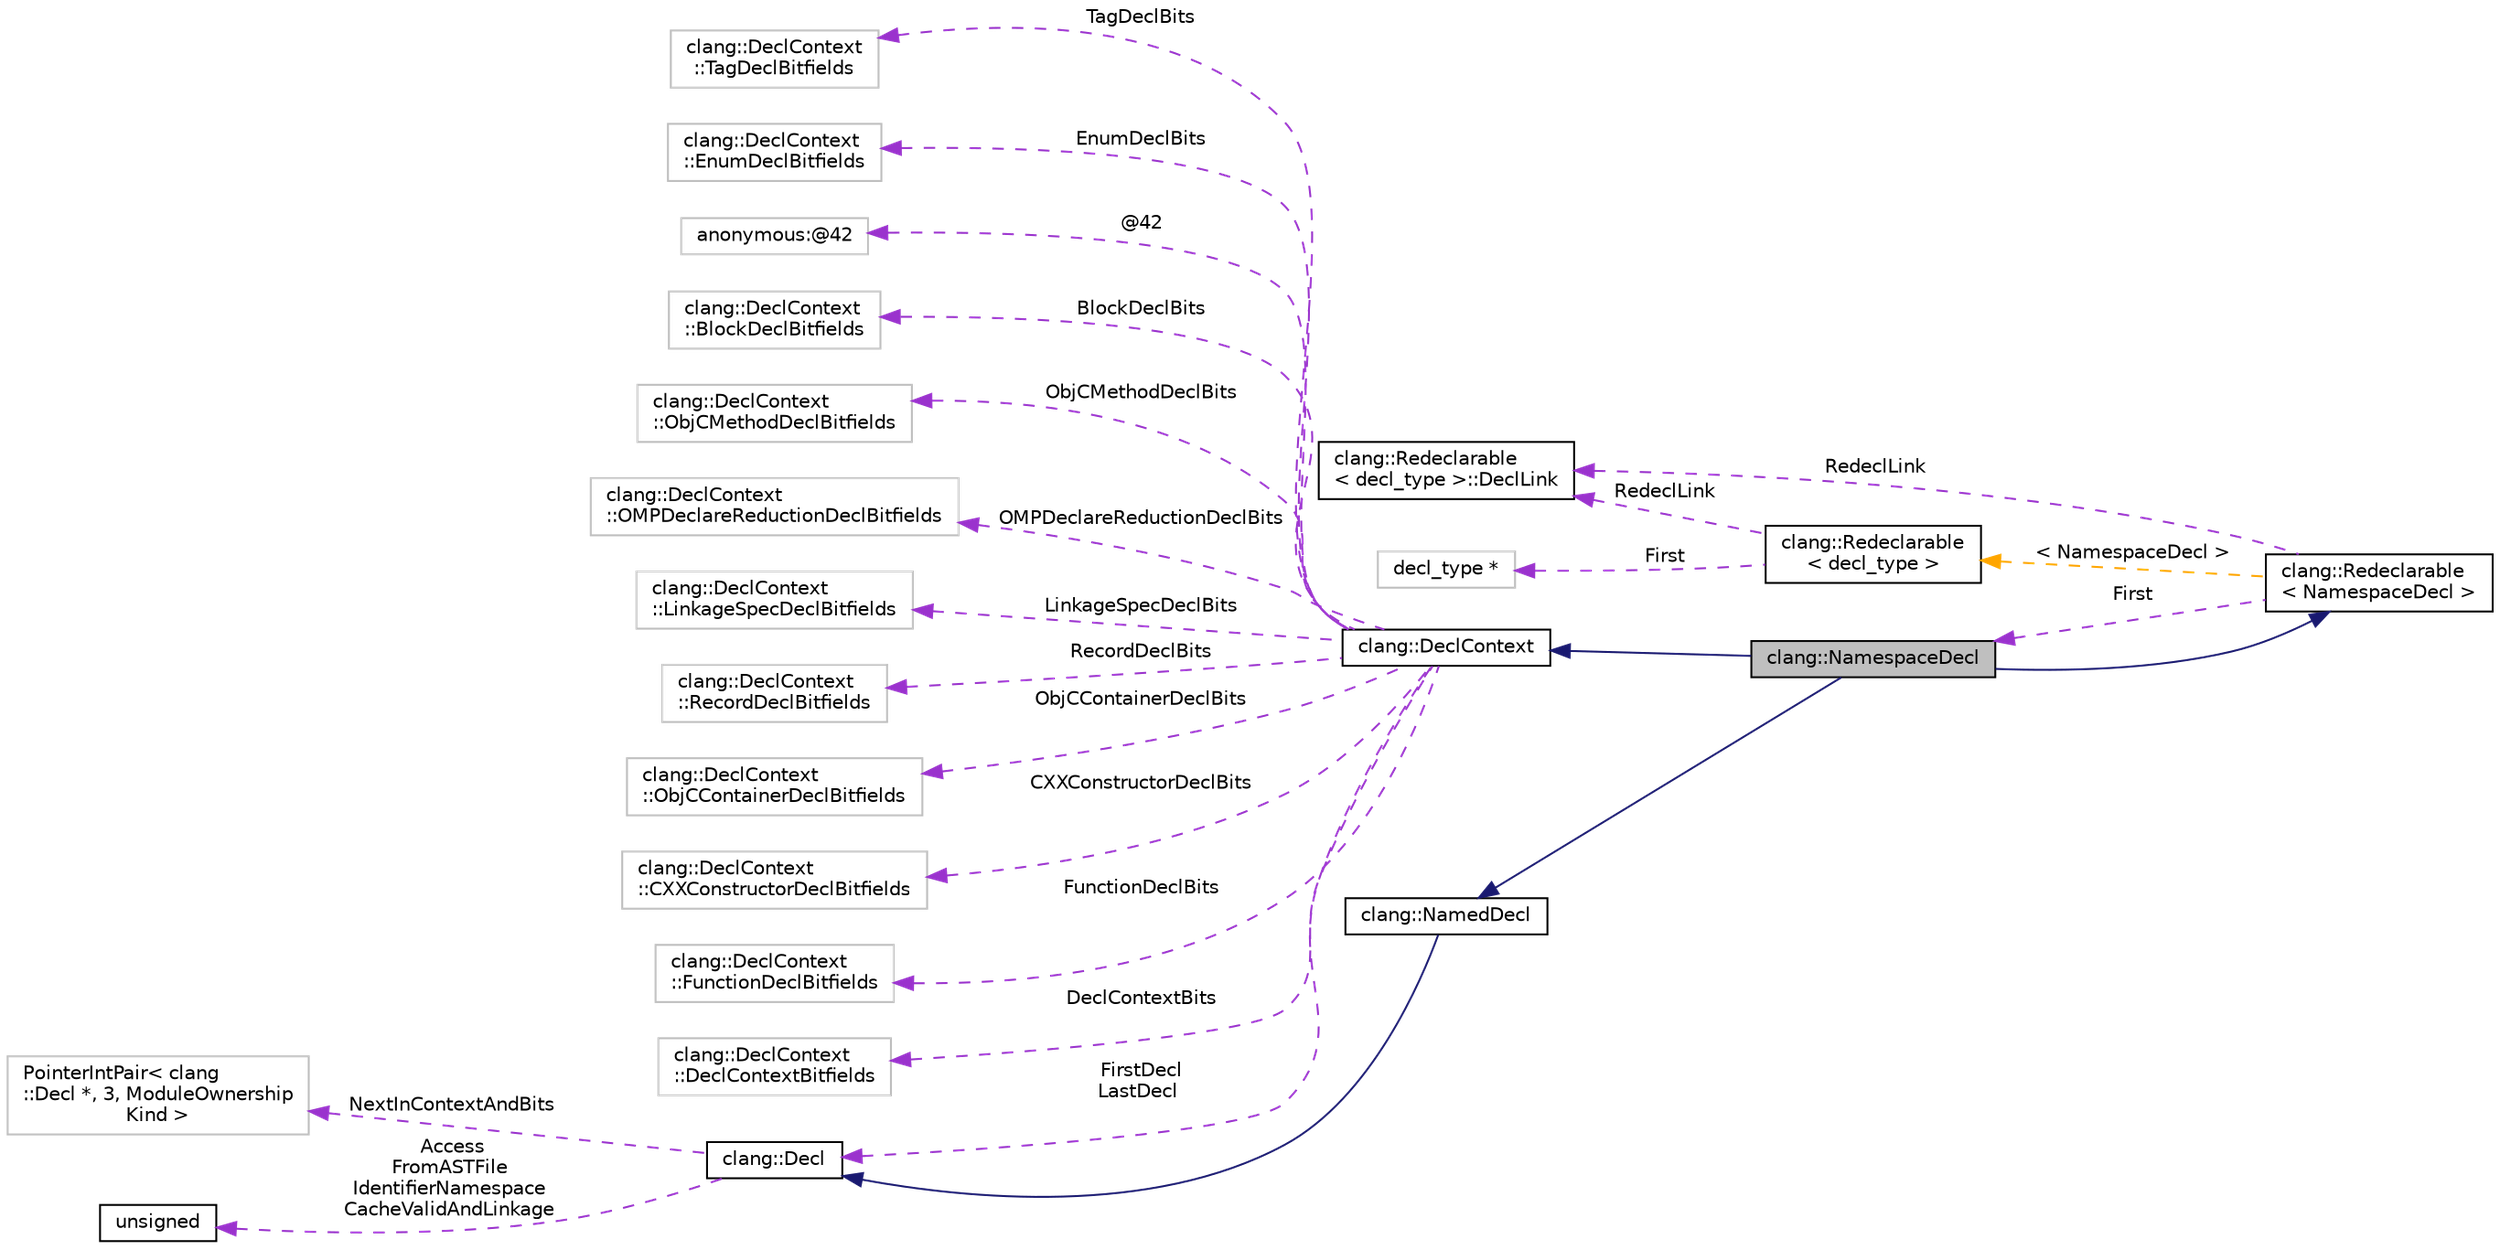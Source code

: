 digraph "clang::NamespaceDecl"
{
 // LATEX_PDF_SIZE
  bgcolor="transparent";
  edge [fontname="Helvetica",fontsize="10",labelfontname="Helvetica",labelfontsize="10"];
  node [fontname="Helvetica",fontsize="10",shape=record];
  rankdir="LR";
  Node1 [label="clang::NamespaceDecl",height=0.2,width=0.4,color="black", fillcolor="grey75", style="filled", fontcolor="black",tooltip="Represent a C++ namespace."];
  Node2 -> Node1 [dir="back",color="midnightblue",fontsize="10",style="solid",fontname="Helvetica"];
  Node2 [label="clang::NamedDecl",height=0.2,width=0.4,color="black",URL="$classclang_1_1NamedDecl.html",tooltip="This represents a decl that may have a name."];
  Node3 -> Node2 [dir="back",color="midnightblue",fontsize="10",style="solid",fontname="Helvetica"];
  Node3 [label="clang::Decl",height=0.2,width=0.4,color="black",URL="$classclang_1_1Decl.html",tooltip="Decl - This represents one declaration (or definition), e.g."];
  Node4 -> Node3 [dir="back",color="darkorchid3",fontsize="10",style="dashed",label=" NextInContextAndBits" ,fontname="Helvetica"];
  Node4 [label="PointerIntPair\< clang\l::Decl *, 3, ModuleOwnership\lKind \>",height=0.2,width=0.4,color="grey75",tooltip=" "];
  Node5 -> Node3 [dir="back",color="darkorchid3",fontsize="10",style="dashed",label=" Access\nFromASTFile\nIdentifierNamespace\nCacheValidAndLinkage" ,fontname="Helvetica"];
  Node5 [label="unsigned",height=0.2,width=0.4,color="black",URL="$classunsigned.html",tooltip=" "];
  Node6 -> Node1 [dir="back",color="midnightblue",fontsize="10",style="solid",fontname="Helvetica"];
  Node6 [label="clang::DeclContext",height=0.2,width=0.4,color="black",URL="$classclang_1_1DeclContext.html",tooltip="DeclContext - This is used only as base class of specific decl types that can act as declaration cont..."];
  Node7 -> Node6 [dir="back",color="darkorchid3",fontsize="10",style="dashed",label=" TagDeclBits" ,fontname="Helvetica"];
  Node7 [label="clang::DeclContext\l::TagDeclBitfields",height=0.2,width=0.4,color="grey75",tooltip="Stores the bits used by TagDecl."];
  Node8 -> Node6 [dir="back",color="darkorchid3",fontsize="10",style="dashed",label=" EnumDeclBits" ,fontname="Helvetica"];
  Node8 [label="clang::DeclContext\l::EnumDeclBitfields",height=0.2,width=0.4,color="grey75",tooltip="Stores the bits used by EnumDecl."];
  Node9 -> Node6 [dir="back",color="darkorchid3",fontsize="10",style="dashed",label=" @42" ,fontname="Helvetica"];
  Node9 [label="anonymous:@42",height=0.2,width=0.4,color="grey75",tooltip=" "];
  Node10 -> Node6 [dir="back",color="darkorchid3",fontsize="10",style="dashed",label=" BlockDeclBits" ,fontname="Helvetica"];
  Node10 [label="clang::DeclContext\l::BlockDeclBitfields",height=0.2,width=0.4,color="grey75",tooltip="Stores the bits used by BlockDecl."];
  Node11 -> Node6 [dir="back",color="darkorchid3",fontsize="10",style="dashed",label=" ObjCMethodDeclBits" ,fontname="Helvetica"];
  Node11 [label="clang::DeclContext\l::ObjCMethodDeclBitfields",height=0.2,width=0.4,color="grey75",tooltip="Stores the bits used by ObjCMethodDecl."];
  Node12 -> Node6 [dir="back",color="darkorchid3",fontsize="10",style="dashed",label=" OMPDeclareReductionDeclBits" ,fontname="Helvetica"];
  Node12 [label="clang::DeclContext\l::OMPDeclareReductionDeclBitfields",height=0.2,width=0.4,color="grey75",tooltip="Stores the bits used by OMPDeclareReductionDecl."];
  Node13 -> Node6 [dir="back",color="darkorchid3",fontsize="10",style="dashed",label=" LinkageSpecDeclBits" ,fontname="Helvetica"];
  Node13 [label="clang::DeclContext\l::LinkageSpecDeclBitfields",height=0.2,width=0.4,color="grey75",tooltip="Stores the bits used by LinkageSpecDecl."];
  Node14 -> Node6 [dir="back",color="darkorchid3",fontsize="10",style="dashed",label=" RecordDeclBits" ,fontname="Helvetica"];
  Node14 [label="clang::DeclContext\l::RecordDeclBitfields",height=0.2,width=0.4,color="grey75",tooltip="Stores the bits used by RecordDecl."];
  Node15 -> Node6 [dir="back",color="darkorchid3",fontsize="10",style="dashed",label=" ObjCContainerDeclBits" ,fontname="Helvetica"];
  Node15 [label="clang::DeclContext\l::ObjCContainerDeclBitfields",height=0.2,width=0.4,color="grey75",tooltip="Stores the bits used by ObjCContainerDecl."];
  Node16 -> Node6 [dir="back",color="darkorchid3",fontsize="10",style="dashed",label=" CXXConstructorDeclBits" ,fontname="Helvetica"];
  Node16 [label="clang::DeclContext\l::CXXConstructorDeclBitfields",height=0.2,width=0.4,color="grey75",tooltip="Stores the bits used by CXXConstructorDecl."];
  Node17 -> Node6 [dir="back",color="darkorchid3",fontsize="10",style="dashed",label=" FunctionDeclBits" ,fontname="Helvetica"];
  Node17 [label="clang::DeclContext\l::FunctionDeclBitfields",height=0.2,width=0.4,color="grey75",tooltip="Stores the bits used by FunctionDecl."];
  Node18 -> Node6 [dir="back",color="darkorchid3",fontsize="10",style="dashed",label=" DeclContextBits" ,fontname="Helvetica"];
  Node18 [label="clang::DeclContext\l::DeclContextBitfields",height=0.2,width=0.4,color="grey75",tooltip="Stores the bits used by DeclContext."];
  Node3 -> Node6 [dir="back",color="darkorchid3",fontsize="10",style="dashed",label=" FirstDecl\nLastDecl" ,fontname="Helvetica"];
  Node19 -> Node1 [dir="back",color="midnightblue",fontsize="10",style="solid",fontname="Helvetica"];
  Node19 [label="clang::Redeclarable\l\< NamespaceDecl \>",height=0.2,width=0.4,color="black",URL="$classclang_1_1Redeclarable.html",tooltip=" "];
  Node1 -> Node19 [dir="back",color="darkorchid3",fontsize="10",style="dashed",label=" First" ,fontname="Helvetica"];
  Node20 -> Node19 [dir="back",color="darkorchid3",fontsize="10",style="dashed",label=" RedeclLink" ,fontname="Helvetica"];
  Node20 [label="clang::Redeclarable\l\< decl_type \>::DeclLink",height=0.2,width=0.4,color="black",URL="$classclang_1_1Redeclarable_1_1DeclLink.html",tooltip=" "];
  Node21 -> Node19 [dir="back",color="orange",fontsize="10",style="dashed",label=" \< NamespaceDecl \>" ,fontname="Helvetica"];
  Node21 [label="clang::Redeclarable\l\< decl_type \>",height=0.2,width=0.4,color="black",URL="$classclang_1_1Redeclarable.html",tooltip="Provides common interface for the Decls that can be redeclared."];
  Node20 -> Node21 [dir="back",color="darkorchid3",fontsize="10",style="dashed",label=" RedeclLink" ,fontname="Helvetica"];
  Node22 -> Node21 [dir="back",color="darkorchid3",fontsize="10",style="dashed",label=" First" ,fontname="Helvetica"];
  Node22 [label="decl_type *",height=0.2,width=0.4,color="grey75",tooltip=" "];
}
